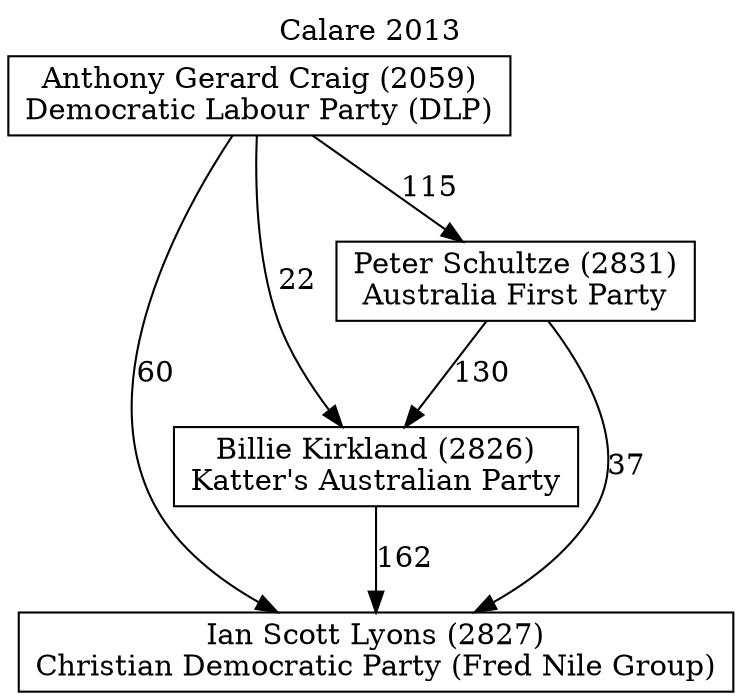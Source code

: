 // House preference flow
digraph "Ian Scott Lyons (2827)_Calare_2013" {
	graph [label="Calare 2013" labelloc=t mclimit=10]
	node [shape=box]
	"Ian Scott Lyons (2827)" [label="Ian Scott Lyons (2827)
Christian Democratic Party (Fred Nile Group)"]
	"Billie Kirkland (2826)" [label="Billie Kirkland (2826)
Katter's Australian Party"]
	"Peter Schultze (2831)" [label="Peter Schultze (2831)
Australia First Party"]
	"Anthony Gerard Craig (2059)" [label="Anthony Gerard Craig (2059)
Democratic Labour Party (DLP)"]
	"Billie Kirkland (2826)" -> "Ian Scott Lyons (2827)" [label=162]
	"Peter Schultze (2831)" -> "Billie Kirkland (2826)" [label=130]
	"Anthony Gerard Craig (2059)" -> "Peter Schultze (2831)" [label=115]
	"Peter Schultze (2831)" -> "Ian Scott Lyons (2827)" [label=37]
	"Anthony Gerard Craig (2059)" -> "Ian Scott Lyons (2827)" [label=60]
	"Anthony Gerard Craig (2059)" -> "Billie Kirkland (2826)" [label=22]
}
